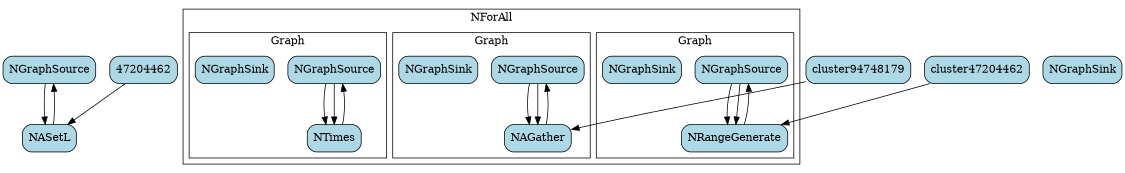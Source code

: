 digraph G {
	compound=true;
	 node [fillcolor=lightblue, style="rounded,filled",shape=box];
 	 ranksep=.75; size = "7.5,7.5"; 
	 91679148 [label="NGraphSource"];
	 subgraph cluster47204462 { 
 		 label="NForAll"; 
 		 subgraph cluster69471701 { 
 		 label="Graph" 
		 41841941 [label="NGraphSource"];
		 1592831 [label="NRangeGenerate"];
		 85771463 [label="NGraphSink"];
		 }
		 subgraph cluster29024304 { 
 		 label="Graph" 
		 95049471 [label="NGraphSource"];
		 78710820 [label="NTimes"];
		 85505742 [label="NGraphSink"];
		 }
		 subgraph cluster94748179 { 
 		 label="Graph" 
		 71876188 [label="NGraphSource"];
		 67628711 [label="NAGather"];
		 47951117 [label="NGraphSink"];
		 }
 	 }
 	 75504543 [label="NASetL"];
	 11066628 [label="NGraphSink"];
	 91679148->75504543;
	 47204462->75504543;
	 75504543->91679148;
	 41841941->1592831;
	 41841941->1592831;
	 1592831->41841941;
	 95049471->78710820;
	 95049471->78710820;
	 78710820->95049471;
	 71876188->67628711;
	 71876188->67628711;
	 67628711->71876188;
	 cluster94748179->67628711;
	 cluster47204462->1592831;
}